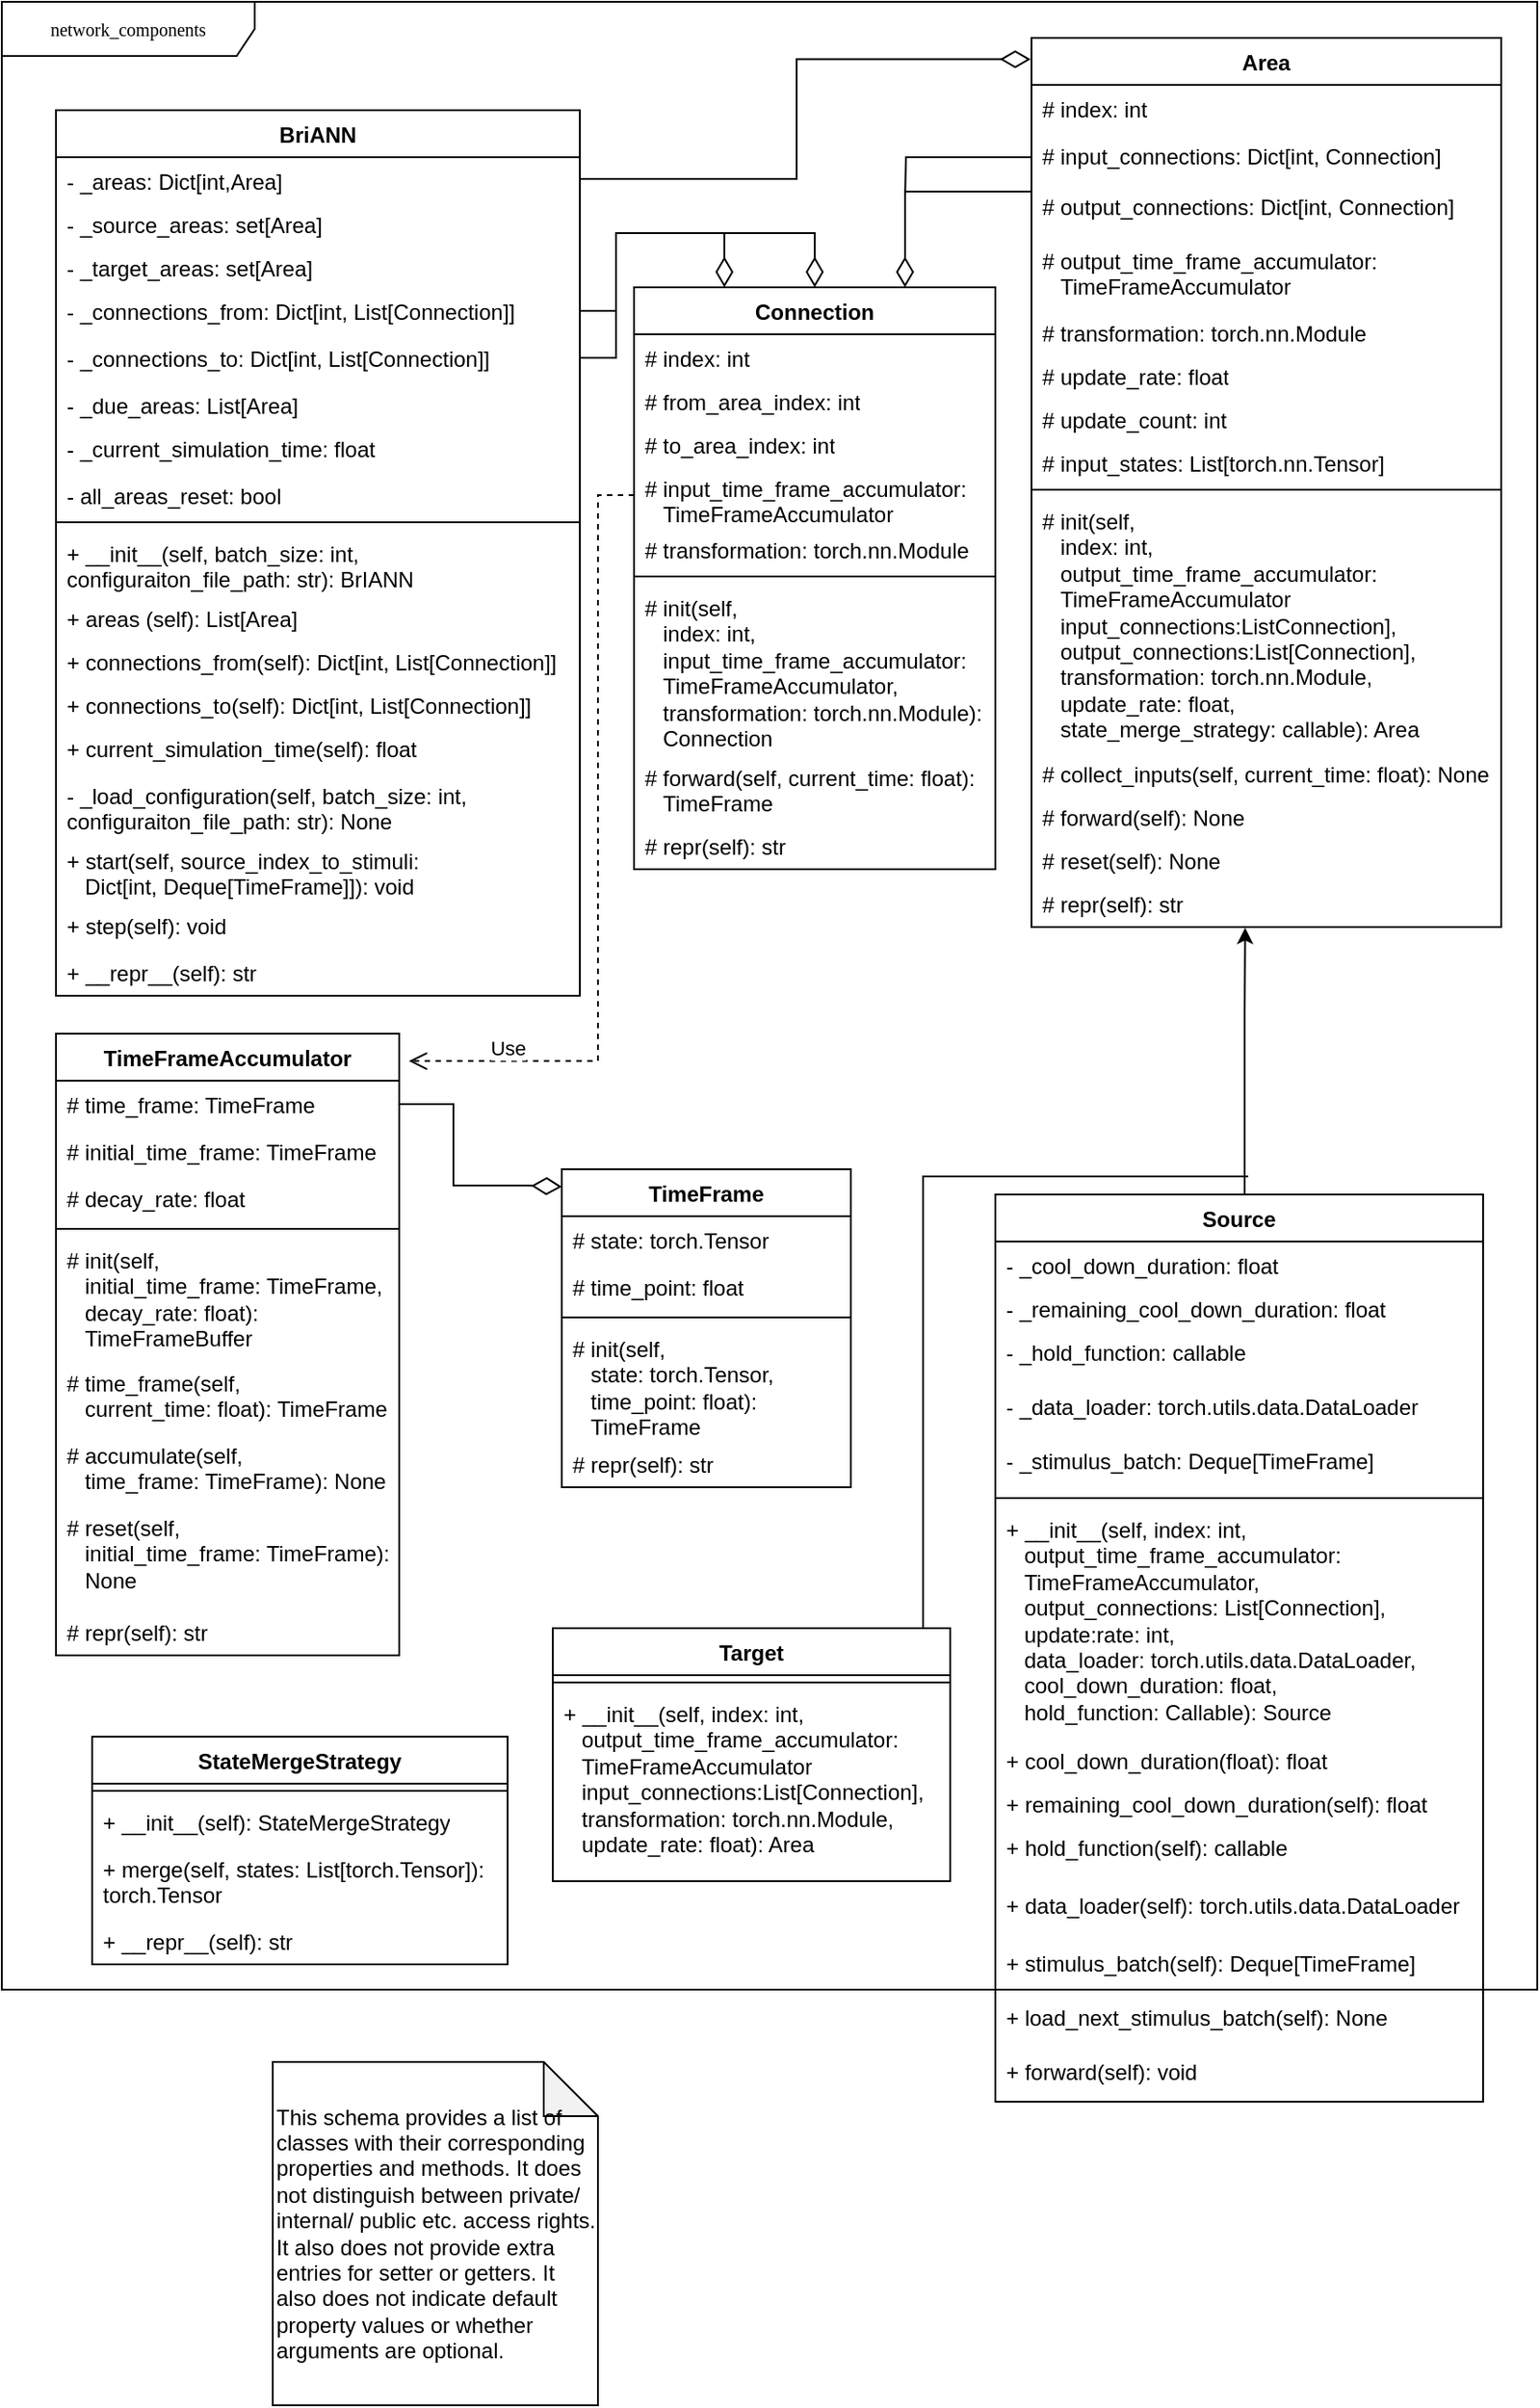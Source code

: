 <mxfile version="28.0.6">
  <diagram name="Page-1" id="c4acf3e9-155e-7222-9cf6-157b1a14988f">
    <mxGraphModel dx="-102" dy="553" grid="1" gridSize="10" guides="1" tooltips="1" connect="1" arrows="1" fold="1" page="1" pageScale="1" pageWidth="850" pageHeight="1100" background="none" math="0" shadow="0">
      <root>
        <mxCell id="0" />
        <mxCell id="1" parent="0" />
        <mxCell id="IDTium5Lyms5n8rRV8_W-1" value="network_components" style="shape=umlFrame;whiteSpace=wrap;html=1;rounded=0;shadow=0;comic=0;labelBackgroundColor=none;strokeWidth=1;fontFamily=Verdana;fontSize=10;align=center;width=140;height=30;" parent="1" vertex="1">
          <mxGeometry x="850" width="850" height="1100" as="geometry" />
        </mxCell>
        <mxCell id="IDTium5Lyms5n8rRV8_W-6" value="TimeFrame" style="swimlane;fontStyle=1;align=center;verticalAlign=top;childLayout=stackLayout;horizontal=1;startSize=26;horizontalStack=0;resizeParent=1;resizeParentMax=0;resizeLast=0;collapsible=1;marginBottom=0;whiteSpace=wrap;html=1;" parent="1" vertex="1">
          <mxGeometry x="1160" y="646" width="160" height="176" as="geometry" />
        </mxCell>
        <mxCell id="IDTium5Lyms5n8rRV8_W-7" value="# state: torch.Tensor" style="text;strokeColor=none;fillColor=none;align=left;verticalAlign=top;spacingLeft=4;spacingRight=4;overflow=hidden;rotatable=0;points=[[0,0.5],[1,0.5]];portConstraint=eastwest;whiteSpace=wrap;html=1;" parent="IDTium5Lyms5n8rRV8_W-6" vertex="1">
          <mxGeometry y="26" width="160" height="26" as="geometry" />
        </mxCell>
        <mxCell id="IDTium5Lyms5n8rRV8_W-13" value="# time_point: float" style="text;strokeColor=none;fillColor=none;align=left;verticalAlign=top;spacingLeft=4;spacingRight=4;overflow=hidden;rotatable=0;points=[[0,0.5],[1,0.5]];portConstraint=eastwest;whiteSpace=wrap;html=1;" parent="IDTium5Lyms5n8rRV8_W-6" vertex="1">
          <mxGeometry y="52" width="160" height="26" as="geometry" />
        </mxCell>
        <mxCell id="IDTium5Lyms5n8rRV8_W-8" value="" style="line;strokeWidth=1;fillColor=none;align=left;verticalAlign=middle;spacingTop=-1;spacingLeft=3;spacingRight=3;rotatable=0;labelPosition=right;points=[];portConstraint=eastwest;strokeColor=inherit;" parent="IDTium5Lyms5n8rRV8_W-6" vertex="1">
          <mxGeometry y="78" width="160" height="8" as="geometry" />
        </mxCell>
        <mxCell id="IDTium5Lyms5n8rRV8_W-30" value="# init(self, &lt;br&gt;&amp;nbsp; &amp;nbsp;state: torch.Tensor,&lt;br&gt;&amp;nbsp; &amp;nbsp;time_point: float):&lt;br&gt;&amp;nbsp; &amp;nbsp;TimeFrame" style="text;strokeColor=none;fillColor=none;align=left;verticalAlign=top;spacingLeft=4;spacingRight=4;overflow=hidden;rotatable=0;points=[[0,0.5],[1,0.5]];portConstraint=eastwest;whiteSpace=wrap;html=1;" parent="IDTium5Lyms5n8rRV8_W-6" vertex="1">
          <mxGeometry y="86" width="160" height="64" as="geometry" />
        </mxCell>
        <mxCell id="ki4sXnoxKFmeVx5Fcc71-4" value="# repr(self): str" style="text;strokeColor=none;fillColor=none;align=left;verticalAlign=top;spacingLeft=4;spacingRight=4;overflow=hidden;rotatable=0;points=[[0,0.5],[1,0.5]];portConstraint=eastwest;whiteSpace=wrap;html=1;" parent="IDTium5Lyms5n8rRV8_W-6" vertex="1">
          <mxGeometry y="150" width="160" height="26" as="geometry" />
        </mxCell>
        <mxCell id="IDTium5Lyms5n8rRV8_W-18" value="TimeFrameAccumulator" style="swimlane;fontStyle=1;align=center;verticalAlign=top;childLayout=stackLayout;horizontal=1;startSize=26;horizontalStack=0;resizeParent=1;resizeParentMax=0;resizeLast=0;collapsible=1;marginBottom=0;whiteSpace=wrap;html=1;" parent="1" vertex="1">
          <mxGeometry x="880" y="571" width="190" height="344" as="geometry" />
        </mxCell>
        <mxCell id="IDTium5Lyms5n8rRV8_W-19" value="# time_frame: TimeFrame" style="text;strokeColor=none;fillColor=none;align=left;verticalAlign=top;spacingLeft=4;spacingRight=4;overflow=hidden;rotatable=0;points=[[0,0.5],[1,0.5]];portConstraint=eastwest;whiteSpace=wrap;html=1;" parent="IDTium5Lyms5n8rRV8_W-18" vertex="1">
          <mxGeometry y="26" width="190" height="26" as="geometry" />
        </mxCell>
        <mxCell id="ki4sXnoxKFmeVx5Fcc71-1" value="&lt;span style=&quot;background-color: transparent; color: light-dark(rgb(0, 0, 0), rgb(255, 255, 255));&quot;&gt;# initial_time_frame: TimeFrame&lt;/span&gt;" style="text;strokeColor=none;fillColor=none;align=left;verticalAlign=top;spacingLeft=4;spacingRight=4;overflow=hidden;rotatable=0;points=[[0,0.5],[1,0.5]];portConstraint=eastwest;whiteSpace=wrap;html=1;" parent="IDTium5Lyms5n8rRV8_W-18" vertex="1">
          <mxGeometry y="52" width="190" height="26" as="geometry" />
        </mxCell>
        <mxCell id="YbZB8Io7F5tcArSh3kx7-1" value="# decay_rate: float" style="text;strokeColor=none;fillColor=none;align=left;verticalAlign=top;spacingLeft=4;spacingRight=4;overflow=hidden;rotatable=0;points=[[0,0.5],[1,0.5]];portConstraint=eastwest;whiteSpace=wrap;html=1;" parent="IDTium5Lyms5n8rRV8_W-18" vertex="1">
          <mxGeometry y="78" width="190" height="26" as="geometry" />
        </mxCell>
        <mxCell id="IDTium5Lyms5n8rRV8_W-24" value="" style="line;strokeWidth=1;fillColor=none;align=left;verticalAlign=middle;spacingTop=-1;spacingLeft=3;spacingRight=3;rotatable=0;labelPosition=right;points=[];portConstraint=eastwest;strokeColor=inherit;" parent="IDTium5Lyms5n8rRV8_W-18" vertex="1">
          <mxGeometry y="104" width="190" height="8" as="geometry" />
        </mxCell>
        <mxCell id="IDTium5Lyms5n8rRV8_W-25" value="# init(self,&lt;br&gt;&amp;nbsp; &amp;nbsp;initial_time_frame: TimeFrame,&lt;br&gt;&amp;nbsp; &amp;nbsp;decay_rate: float):&lt;br&gt;&amp;nbsp; &amp;nbsp;TimeFrameBuffer" style="text;strokeColor=none;fillColor=none;align=left;verticalAlign=top;spacingLeft=4;spacingRight=4;overflow=hidden;rotatable=0;points=[[0,0.5],[1,0.5]];portConstraint=eastwest;whiteSpace=wrap;html=1;" parent="IDTium5Lyms5n8rRV8_W-18" vertex="1">
          <mxGeometry y="112" width="190" height="68" as="geometry" />
        </mxCell>
        <mxCell id="IDTium5Lyms5n8rRV8_W-31" value="# time_frame(self,&lt;br&gt;&amp;nbsp; &amp;nbsp;current_time: float): TimeFrame" style="text;strokeColor=none;fillColor=none;align=left;verticalAlign=top;spacingLeft=4;spacingRight=4;overflow=hidden;rotatable=0;points=[[0,0.5],[1,0.5]];portConstraint=eastwest;whiteSpace=wrap;html=1;" parent="IDTium5Lyms5n8rRV8_W-18" vertex="1">
          <mxGeometry y="180" width="190" height="40" as="geometry" />
        </mxCell>
        <mxCell id="IDTium5Lyms5n8rRV8_W-34" value="# accumulate(self, &lt;br&gt;&amp;nbsp; &amp;nbsp;time_frame: TimeFrame): None" style="text;strokeColor=none;fillColor=none;align=left;verticalAlign=top;spacingLeft=4;spacingRight=4;overflow=hidden;rotatable=0;points=[[0,0.5],[1,0.5]];portConstraint=eastwest;whiteSpace=wrap;html=1;" parent="IDTium5Lyms5n8rRV8_W-18" vertex="1">
          <mxGeometry y="220" width="190" height="40" as="geometry" />
        </mxCell>
        <mxCell id="YbZB8Io7F5tcArSh3kx7-3" value="# reset(self,&lt;br&gt;&amp;nbsp; &amp;nbsp;initial_time_frame: TimeFrame):&lt;br&gt;&amp;nbsp; &amp;nbsp;None" style="text;strokeColor=none;fillColor=none;align=left;verticalAlign=top;spacingLeft=4;spacingRight=4;overflow=hidden;rotatable=0;points=[[0,0.5],[1,0.5]];portConstraint=eastwest;whiteSpace=wrap;html=1;" parent="IDTium5Lyms5n8rRV8_W-18" vertex="1">
          <mxGeometry y="260" width="190" height="58" as="geometry" />
        </mxCell>
        <mxCell id="ki4sXnoxKFmeVx5Fcc71-6" value="# repr(self): str" style="text;strokeColor=none;fillColor=none;align=left;verticalAlign=top;spacingLeft=4;spacingRight=4;overflow=hidden;rotatable=0;points=[[0,0.5],[1,0.5]];portConstraint=eastwest;whiteSpace=wrap;html=1;" parent="IDTium5Lyms5n8rRV8_W-18" vertex="1">
          <mxGeometry y="318" width="190" height="26" as="geometry" />
        </mxCell>
        <mxCell id="IDTium5Lyms5n8rRV8_W-47" style="edgeStyle=orthogonalEdgeStyle;rounded=0;orthogonalLoop=1;jettySize=auto;html=1;entryX=0;entryY=0.055;entryDx=0;entryDy=0;entryPerimeter=0;endArrow=diamondThin;endFill=0;endSize=14;" parent="1" source="IDTium5Lyms5n8rRV8_W-19" target="IDTium5Lyms5n8rRV8_W-6" edge="1">
          <mxGeometry relative="1" as="geometry">
            <Array as="points">
              <mxPoint x="1100" y="610" />
              <mxPoint x="1100" y="655" />
              <mxPoint x="1140" y="655" />
            </Array>
          </mxGeometry>
        </mxCell>
        <mxCell id="IDTium5Lyms5n8rRV8_W-49" style="edgeStyle=orthogonalEdgeStyle;rounded=0;orthogonalLoop=1;jettySize=auto;html=1;entryX=1.028;entryY=0.044;entryDx=0;entryDy=0;dashed=1;endArrow=open;endFill=0;endSize=8;exitX=0;exitY=0.5;exitDx=0;exitDy=0;entryPerimeter=0;" parent="1" source="YbZB8Io7F5tcArSh3kx7-4" target="IDTium5Lyms5n8rRV8_W-18" edge="1">
          <mxGeometry relative="1" as="geometry">
            <mxPoint x="1410" y="183" as="sourcePoint" />
            <Array as="points">
              <mxPoint x="1180" y="273" />
              <mxPoint x="1180" y="587" />
            </Array>
          </mxGeometry>
        </mxCell>
        <mxCell id="IDTium5Lyms5n8rRV8_W-50" value="Use" style="edgeLabel;html=1;align=center;verticalAlign=middle;resizable=0;points=[];" parent="IDTium5Lyms5n8rRV8_W-49" vertex="1" connectable="0">
          <mxGeometry x="0.01" y="3" relative="1" as="geometry">
            <mxPoint x="-53" y="105" as="offset" />
          </mxGeometry>
        </mxCell>
        <mxCell id="IDTium5Lyms5n8rRV8_W-51" value="Area" style="swimlane;fontStyle=1;align=center;verticalAlign=top;childLayout=stackLayout;horizontal=1;startSize=26;horizontalStack=0;resizeParent=1;resizeParentMax=0;resizeLast=0;collapsible=1;marginBottom=0;whiteSpace=wrap;html=1;" parent="1" vertex="1">
          <mxGeometry x="1420" y="20" width="260" height="492" as="geometry" />
        </mxCell>
        <mxCell id="IDTium5Lyms5n8rRV8_W-53" value="# index: int" style="text;strokeColor=none;fillColor=none;align=left;verticalAlign=top;spacingLeft=4;spacingRight=4;overflow=hidden;rotatable=0;points=[[0,0.5],[1,0.5]];portConstraint=eastwest;whiteSpace=wrap;html=1;" parent="IDTium5Lyms5n8rRV8_W-51" vertex="1">
          <mxGeometry y="26" width="260" height="26" as="geometry" />
        </mxCell>
        <mxCell id="ki4sXnoxKFmeVx5Fcc71-12" value="# input_connections: Dict[int, Connection]" style="text;strokeColor=none;fillColor=none;align=left;verticalAlign=top;spacingLeft=4;spacingRight=4;overflow=hidden;rotatable=0;points=[[0,0.5],[1,0.5]];portConstraint=eastwest;whiteSpace=wrap;html=1;" parent="IDTium5Lyms5n8rRV8_W-51" vertex="1">
          <mxGeometry y="52" width="260" height="28" as="geometry" />
        </mxCell>
        <mxCell id="IDTium5Lyms5n8rRV8_W-64" value="# output_connections: Dict[int, Connection]" style="text;strokeColor=none;fillColor=none;align=left;verticalAlign=top;spacingLeft=4;spacingRight=4;overflow=hidden;rotatable=0;points=[[0,0.5],[1,0.5]];portConstraint=eastwest;whiteSpace=wrap;html=1;" parent="IDTium5Lyms5n8rRV8_W-51" vertex="1">
          <mxGeometry y="80" width="260" height="30" as="geometry" />
        </mxCell>
        <mxCell id="IDTium5Lyms5n8rRV8_W-54" value="# output_time_frame_accumulator:&lt;br&gt;&amp;nbsp; &amp;nbsp;TimeFrameAccumulator" style="text;strokeColor=none;fillColor=none;align=left;verticalAlign=top;spacingLeft=4;spacingRight=4;overflow=hidden;rotatable=0;points=[[0,0.5],[1,0.5]];portConstraint=eastwest;whiteSpace=wrap;html=1;" parent="IDTium5Lyms5n8rRV8_W-51" vertex="1">
          <mxGeometry y="110" width="260" height="40" as="geometry" />
        </mxCell>
        <mxCell id="IDTium5Lyms5n8rRV8_W-89" value="# transformation: torch.nn.Module" style="text;strokeColor=none;fillColor=none;align=left;verticalAlign=top;spacingLeft=4;spacingRight=4;overflow=hidden;rotatable=0;points=[[0,0.5],[1,0.5]];portConstraint=eastwest;whiteSpace=wrap;html=1;" parent="IDTium5Lyms5n8rRV8_W-51" vertex="1">
          <mxGeometry y="150" width="260" height="24" as="geometry" />
        </mxCell>
        <mxCell id="YbZB8Io7F5tcArSh3kx7-8" value="# update_rate: float" style="text;strokeColor=none;fillColor=none;align=left;verticalAlign=top;spacingLeft=4;spacingRight=4;overflow=hidden;rotatable=0;points=[[0,0.5],[1,0.5]];portConstraint=eastwest;whiteSpace=wrap;html=1;" parent="IDTium5Lyms5n8rRV8_W-51" vertex="1">
          <mxGeometry y="174" width="260" height="24" as="geometry" />
        </mxCell>
        <mxCell id="YbZB8Io7F5tcArSh3kx7-9" value="# update_count: int" style="text;strokeColor=none;fillColor=none;align=left;verticalAlign=top;spacingLeft=4;spacingRight=4;overflow=hidden;rotatable=0;points=[[0,0.5],[1,0.5]];portConstraint=eastwest;whiteSpace=wrap;html=1;" parent="IDTium5Lyms5n8rRV8_W-51" vertex="1">
          <mxGeometry y="198" width="260" height="24" as="geometry" />
        </mxCell>
        <mxCell id="Oy4GYiVqKVwfUbI37ljd-3" value="# input_states: List[torch.nn.Tensor]" style="text;strokeColor=none;fillColor=none;align=left;verticalAlign=top;spacingLeft=4;spacingRight=4;overflow=hidden;rotatable=0;points=[[0,0.5],[1,0.5]];portConstraint=eastwest;whiteSpace=wrap;html=1;" vertex="1" parent="IDTium5Lyms5n8rRV8_W-51">
          <mxGeometry y="222" width="260" height="24" as="geometry" />
        </mxCell>
        <mxCell id="IDTium5Lyms5n8rRV8_W-56" value="" style="line;strokeWidth=1;fillColor=none;align=left;verticalAlign=middle;spacingTop=-1;spacingLeft=3;spacingRight=3;rotatable=0;labelPosition=right;points=[];portConstraint=eastwest;strokeColor=inherit;" parent="IDTium5Lyms5n8rRV8_W-51" vertex="1">
          <mxGeometry y="246" width="260" height="8" as="geometry" />
        </mxCell>
        <mxCell id="IDTium5Lyms5n8rRV8_W-57" value="# init(self,&amp;nbsp;&lt;div&gt;&amp;nbsp; &amp;nbsp;index: int,&lt;br&gt;&amp;nbsp; &amp;nbsp;output_time_frame_accumulator:&lt;br&gt;&amp;nbsp; &amp;nbsp;TimeFrameAccumulator&lt;br&gt;&amp;nbsp; &amp;nbsp;input_connections:ListConnection],&lt;br&gt;&amp;nbsp; &amp;nbsp;output_connections:List[Connection],&lt;br&gt;&amp;nbsp; &amp;nbsp;transformation: torch.nn.Module,&lt;br&gt;&amp;nbsp; &amp;nbsp;update_rate: float,&lt;div&gt;&amp;nbsp; &amp;nbsp;state_merge_strategy: callable): Area&lt;/div&gt;&lt;/div&gt;" style="text;strokeColor=none;fillColor=none;align=left;verticalAlign=top;spacingLeft=4;spacingRight=4;overflow=hidden;rotatable=0;points=[[0,0.5],[1,0.5]];portConstraint=eastwest;whiteSpace=wrap;html=1;" parent="IDTium5Lyms5n8rRV8_W-51" vertex="1">
          <mxGeometry y="254" width="260" height="140" as="geometry" />
        </mxCell>
        <mxCell id="YbZB8Io7F5tcArSh3kx7-14" value="# collect_inputs(self, current_time: float): None" style="text;strokeColor=none;fillColor=none;align=left;verticalAlign=top;spacingLeft=4;spacingRight=4;overflow=hidden;rotatable=0;points=[[0,0.5],[1,0.5]];portConstraint=eastwest;whiteSpace=wrap;html=1;" parent="IDTium5Lyms5n8rRV8_W-51" vertex="1">
          <mxGeometry y="394" width="260" height="24" as="geometry" />
        </mxCell>
        <mxCell id="Oy4GYiVqKVwfUbI37ljd-2" value="# forward(self): None" style="text;strokeColor=none;fillColor=none;align=left;verticalAlign=top;spacingLeft=4;spacingRight=4;overflow=hidden;rotatable=0;points=[[0,0.5],[1,0.5]];portConstraint=eastwest;whiteSpace=wrap;html=1;" vertex="1" parent="IDTium5Lyms5n8rRV8_W-51">
          <mxGeometry y="418" width="260" height="24" as="geometry" />
        </mxCell>
        <mxCell id="ki4sXnoxKFmeVx5Fcc71-13" value="# reset(self): None" style="text;strokeColor=none;fillColor=none;align=left;verticalAlign=top;spacingLeft=4;spacingRight=4;overflow=hidden;rotatable=0;points=[[0,0.5],[1,0.5]];portConstraint=eastwest;whiteSpace=wrap;html=1;" parent="IDTium5Lyms5n8rRV8_W-51" vertex="1">
          <mxGeometry y="442" width="260" height="24" as="geometry" />
        </mxCell>
        <mxCell id="ki4sXnoxKFmeVx5Fcc71-16" value="# repr(self): str" style="text;strokeColor=none;fillColor=none;align=left;verticalAlign=top;spacingLeft=4;spacingRight=4;overflow=hidden;rotatable=0;points=[[0,0.5],[1,0.5]];portConstraint=eastwest;whiteSpace=wrap;html=1;" parent="IDTium5Lyms5n8rRV8_W-51" vertex="1">
          <mxGeometry y="466" width="260" height="26" as="geometry" />
        </mxCell>
        <mxCell id="ki4sXnoxKFmeVx5Fcc71-64" style="edgeStyle=orthogonalEdgeStyle;rounded=0;orthogonalLoop=1;jettySize=auto;html=1;endArrow=none;endFill=0;" parent="IDTium5Lyms5n8rRV8_W-51" source="ki4sXnoxKFmeVx5Fcc71-12" edge="1">
          <mxGeometry relative="1" as="geometry">
            <mxPoint x="-70" y="90" as="targetPoint" />
            <mxPoint x="1440" y="87" as="sourcePoint" />
          </mxGeometry>
        </mxCell>
        <mxCell id="IDTium5Lyms5n8rRV8_W-71" value="Connection" style="swimlane;fontStyle=1;align=center;verticalAlign=top;childLayout=stackLayout;horizontal=1;startSize=26;horizontalStack=0;resizeParent=1;resizeParentMax=0;resizeLast=0;collapsible=1;marginBottom=0;whiteSpace=wrap;html=1;" parent="1" vertex="1">
          <mxGeometry x="1200" y="158" width="200" height="322" as="geometry" />
        </mxCell>
        <mxCell id="ki4sXnoxKFmeVx5Fcc71-18" value="# index: int" style="text;strokeColor=none;fillColor=none;align=left;verticalAlign=top;spacingLeft=4;spacingRight=4;overflow=hidden;rotatable=0;points=[[0,0.5],[1,0.5]];portConstraint=eastwest;whiteSpace=wrap;html=1;" parent="IDTium5Lyms5n8rRV8_W-71" vertex="1">
          <mxGeometry y="26" width="200" height="24" as="geometry" />
        </mxCell>
        <mxCell id="ki4sXnoxKFmeVx5Fcc71-2" value="# from_area_index: int" style="text;strokeColor=none;fillColor=none;align=left;verticalAlign=top;spacingLeft=4;spacingRight=4;overflow=hidden;rotatable=0;points=[[0,0.5],[1,0.5]];portConstraint=eastwest;whiteSpace=wrap;html=1;" parent="IDTium5Lyms5n8rRV8_W-71" vertex="1">
          <mxGeometry y="50" width="200" height="24" as="geometry" />
        </mxCell>
        <mxCell id="ki4sXnoxKFmeVx5Fcc71-7" value="# to_area_index: int" style="text;strokeColor=none;fillColor=none;align=left;verticalAlign=top;spacingLeft=4;spacingRight=4;overflow=hidden;rotatable=0;points=[[0,0.5],[1,0.5]];portConstraint=eastwest;whiteSpace=wrap;html=1;" parent="IDTium5Lyms5n8rRV8_W-71" vertex="1">
          <mxGeometry y="74" width="200" height="24" as="geometry" />
        </mxCell>
        <mxCell id="YbZB8Io7F5tcArSh3kx7-4" value="&lt;span style=&quot;background-color: transparent; color: light-dark(rgb(0, 0, 0), rgb(255, 255, 255));&quot;&gt;# input_time_frame_accumulator:&lt;/span&gt;&lt;div&gt;&amp;nbsp; &amp;nbsp;TimeFrameAccumulator&lt;/div&gt;" style="text;strokeColor=none;fillColor=none;align=left;verticalAlign=top;spacingLeft=4;spacingRight=4;overflow=hidden;rotatable=0;points=[[0,0.5],[1,0.5]];portConstraint=eastwest;whiteSpace=wrap;html=1;" parent="IDTium5Lyms5n8rRV8_W-71" vertex="1">
          <mxGeometry y="98" width="200" height="34" as="geometry" />
        </mxCell>
        <mxCell id="IDTium5Lyms5n8rRV8_W-77" value="# transformation: torch.nn.Module" style="text;strokeColor=none;fillColor=none;align=left;verticalAlign=top;spacingLeft=4;spacingRight=4;overflow=hidden;rotatable=0;points=[[0,0.5],[1,0.5]];portConstraint=eastwest;whiteSpace=wrap;html=1;" parent="IDTium5Lyms5n8rRV8_W-71" vertex="1">
          <mxGeometry y="132" width="200" height="24" as="geometry" />
        </mxCell>
        <mxCell id="IDTium5Lyms5n8rRV8_W-78" value="" style="line;strokeWidth=1;fillColor=none;align=left;verticalAlign=middle;spacingTop=-1;spacingLeft=3;spacingRight=3;rotatable=0;labelPosition=right;points=[];portConstraint=eastwest;strokeColor=inherit;" parent="IDTium5Lyms5n8rRV8_W-71" vertex="1">
          <mxGeometry y="156" width="200" height="8" as="geometry" />
        </mxCell>
        <mxCell id="IDTium5Lyms5n8rRV8_W-79" value="# init(self,&lt;br&gt;&amp;nbsp; &amp;nbsp;index: int, &lt;br&gt;&amp;nbsp; &amp;nbsp;input_time_frame_accumulator:&lt;br&gt;&amp;nbsp; &amp;nbsp;TimeFrameAccumulator,&lt;br&gt;&amp;nbsp; &amp;nbsp;transformation: torch.nn.Module):&lt;br&gt;&amp;nbsp; &amp;nbsp;Connection" style="text;strokeColor=none;fillColor=none;align=left;verticalAlign=top;spacingLeft=4;spacingRight=4;overflow=hidden;rotatable=0;points=[[0,0.5],[1,0.5]];portConstraint=eastwest;whiteSpace=wrap;html=1;" parent="IDTium5Lyms5n8rRV8_W-71" vertex="1">
          <mxGeometry y="164" width="200" height="94" as="geometry" />
        </mxCell>
        <mxCell id="IDTium5Lyms5n8rRV8_W-84" value="# forward(self, current_time: float):&lt;br&gt;&amp;nbsp; &amp;nbsp;TimeFrame" style="text;strokeColor=none;fillColor=none;align=left;verticalAlign=top;spacingLeft=4;spacingRight=4;overflow=hidden;rotatable=0;points=[[0,0.5],[1,0.5]];portConstraint=eastwest;whiteSpace=wrap;html=1;" parent="IDTium5Lyms5n8rRV8_W-71" vertex="1">
          <mxGeometry y="258" width="200" height="38" as="geometry" />
        </mxCell>
        <mxCell id="ki4sXnoxKFmeVx5Fcc71-5" value="# repr(self): str" style="text;strokeColor=none;fillColor=none;align=left;verticalAlign=top;spacingLeft=4;spacingRight=4;overflow=hidden;rotatable=0;points=[[0,0.5],[1,0.5]];portConstraint=eastwest;whiteSpace=wrap;html=1;" parent="IDTium5Lyms5n8rRV8_W-71" vertex="1">
          <mxGeometry y="296" width="200" height="26" as="geometry" />
        </mxCell>
        <mxCell id="IDTium5Lyms5n8rRV8_W-93" value="BriANN" style="swimlane;fontStyle=1;align=center;verticalAlign=top;childLayout=stackLayout;horizontal=1;startSize=26;horizontalStack=0;resizeParent=1;resizeParentMax=0;resizeLast=0;collapsible=1;marginBottom=0;whiteSpace=wrap;html=1;" parent="1" vertex="1">
          <mxGeometry x="880" y="60" width="290" height="490" as="geometry" />
        </mxCell>
        <mxCell id="IDTium5Lyms5n8rRV8_W-94" value="- _areas: Dict[int,Area]" style="text;strokeColor=none;fillColor=none;align=left;verticalAlign=top;spacingLeft=4;spacingRight=4;overflow=hidden;rotatable=0;points=[[0,0.5],[1,0.5]];portConstraint=eastwest;whiteSpace=wrap;html=1;" parent="IDTium5Lyms5n8rRV8_W-93" vertex="1">
          <mxGeometry y="26" width="290" height="24" as="geometry" />
        </mxCell>
        <mxCell id="ki4sXnoxKFmeVx5Fcc71-60" value="- _source_areas: set[Area]" style="text;strokeColor=none;fillColor=none;align=left;verticalAlign=top;spacingLeft=4;spacingRight=4;overflow=hidden;rotatable=0;points=[[0,0.5],[1,0.5]];portConstraint=eastwest;whiteSpace=wrap;html=1;" parent="IDTium5Lyms5n8rRV8_W-93" vertex="1">
          <mxGeometry y="50" width="290" height="24" as="geometry" />
        </mxCell>
        <mxCell id="ki4sXnoxKFmeVx5Fcc71-61" value="- _target_areas: set[Area]" style="text;strokeColor=none;fillColor=none;align=left;verticalAlign=top;spacingLeft=4;spacingRight=4;overflow=hidden;rotatable=0;points=[[0,0.5],[1,0.5]];portConstraint=eastwest;whiteSpace=wrap;html=1;" parent="IDTium5Lyms5n8rRV8_W-93" vertex="1">
          <mxGeometry y="74" width="290" height="24" as="geometry" />
        </mxCell>
        <mxCell id="IDTium5Lyms5n8rRV8_W-95" value="- _connections_from: Dict[int, List[Connection]]" style="text;strokeColor=none;fillColor=none;align=left;verticalAlign=top;spacingLeft=4;spacingRight=4;overflow=hidden;rotatable=0;points=[[0,0.5],[1,0.5]];portConstraint=eastwest;whiteSpace=wrap;html=1;" parent="IDTium5Lyms5n8rRV8_W-93" vertex="1">
          <mxGeometry y="98" width="290" height="26" as="geometry" />
        </mxCell>
        <mxCell id="YbZB8Io7F5tcArSh3kx7-31" value="- _connections_to: Dict[int, List[Connection]]" style="text;strokeColor=none;fillColor=none;align=left;verticalAlign=top;spacingLeft=4;spacingRight=4;overflow=hidden;rotatable=0;points=[[0,0.5],[1,0.5]];portConstraint=eastwest;whiteSpace=wrap;html=1;" parent="IDTium5Lyms5n8rRV8_W-93" vertex="1">
          <mxGeometry y="124" width="290" height="26" as="geometry" />
        </mxCell>
        <mxCell id="ki4sXnoxKFmeVx5Fcc71-41" value="- _due_areas: List[Area]" style="text;strokeColor=none;fillColor=none;align=left;verticalAlign=top;spacingLeft=4;spacingRight=4;overflow=hidden;rotatable=0;points=[[0,0.5],[1,0.5]];portConstraint=eastwest;whiteSpace=wrap;html=1;" parent="IDTium5Lyms5n8rRV8_W-93" vertex="1">
          <mxGeometry y="150" width="290" height="24" as="geometry" />
        </mxCell>
        <mxCell id="YbZB8Io7F5tcArSh3kx7-32" value="- _current_simulation_time: float" style="text;strokeColor=none;fillColor=none;align=left;verticalAlign=top;spacingLeft=4;spacingRight=4;overflow=hidden;rotatable=0;points=[[0,0.5],[1,0.5]];portConstraint=eastwest;whiteSpace=wrap;html=1;" parent="IDTium5Lyms5n8rRV8_W-93" vertex="1">
          <mxGeometry y="174" width="290" height="26" as="geometry" />
        </mxCell>
        <mxCell id="ki4sXnoxKFmeVx5Fcc71-56" value="- all_areas_reset: bool" style="text;strokeColor=none;fillColor=none;align=left;verticalAlign=top;spacingLeft=4;spacingRight=4;overflow=hidden;rotatable=0;points=[[0,0.5],[1,0.5]];portConstraint=eastwest;whiteSpace=wrap;html=1;" parent="IDTium5Lyms5n8rRV8_W-93" vertex="1">
          <mxGeometry y="200" width="290" height="24" as="geometry" />
        </mxCell>
        <mxCell id="IDTium5Lyms5n8rRV8_W-98" value="" style="line;strokeWidth=1;fillColor=none;align=left;verticalAlign=middle;spacingTop=-1;spacingLeft=3;spacingRight=3;rotatable=0;labelPosition=right;points=[];portConstraint=eastwest;strokeColor=inherit;" parent="IDTium5Lyms5n8rRV8_W-93" vertex="1">
          <mxGeometry y="224" width="290" height="8" as="geometry" />
        </mxCell>
        <mxCell id="IDTium5Lyms5n8rRV8_W-99" value="+ __init__(self, batch_size: int, configuraiton_file_path: str): BrIANN" style="text;strokeColor=none;fillColor=none;align=left;verticalAlign=top;spacingLeft=4;spacingRight=4;overflow=hidden;rotatable=0;points=[[0,0.5],[1,0.5]];portConstraint=eastwest;whiteSpace=wrap;html=1;" parent="IDTium5Lyms5n8rRV8_W-93" vertex="1">
          <mxGeometry y="232" width="290" height="36" as="geometry" />
        </mxCell>
        <mxCell id="ki4sXnoxKFmeVx5Fcc71-25" value="+ areas (self): List[Area]" style="text;strokeColor=none;fillColor=none;align=left;verticalAlign=top;spacingLeft=4;spacingRight=4;overflow=hidden;rotatable=0;points=[[0,0.5],[1,0.5]];portConstraint=eastwest;whiteSpace=wrap;html=1;" parent="IDTium5Lyms5n8rRV8_W-93" vertex="1">
          <mxGeometry y="268" width="290" height="24" as="geometry" />
        </mxCell>
        <mxCell id="ki4sXnoxKFmeVx5Fcc71-57" value="+ connections_from(self): Dict[int, List[Connection]]" style="text;strokeColor=none;fillColor=none;align=left;verticalAlign=top;spacingLeft=4;spacingRight=4;overflow=hidden;rotatable=0;points=[[0,0.5],[1,0.5]];portConstraint=eastwest;whiteSpace=wrap;html=1;" parent="IDTium5Lyms5n8rRV8_W-93" vertex="1">
          <mxGeometry y="292" width="290" height="24" as="geometry" />
        </mxCell>
        <mxCell id="ki4sXnoxKFmeVx5Fcc71-58" value="+ connections_to(self): Dict[int, List[Connection]]" style="text;strokeColor=none;fillColor=none;align=left;verticalAlign=top;spacingLeft=4;spacingRight=4;overflow=hidden;rotatable=0;points=[[0,0.5],[1,0.5]];portConstraint=eastwest;whiteSpace=wrap;html=1;" parent="IDTium5Lyms5n8rRV8_W-93" vertex="1">
          <mxGeometry y="316" width="290" height="24" as="geometry" />
        </mxCell>
        <mxCell id="ki4sXnoxKFmeVx5Fcc71-59" value="+ current_simulation_time(self): float" style="text;strokeColor=none;fillColor=none;align=left;verticalAlign=top;spacingLeft=4;spacingRight=4;overflow=hidden;rotatable=0;points=[[0,0.5],[1,0.5]];portConstraint=eastwest;whiteSpace=wrap;html=1;" parent="IDTium5Lyms5n8rRV8_W-93" vertex="1">
          <mxGeometry y="340" width="290" height="26" as="geometry" />
        </mxCell>
        <mxCell id="YbZB8Io7F5tcArSh3kx7-34" value="- _load_configuration(self, batch_size: int, configuraiton_file_path: str): None" style="text;strokeColor=none;fillColor=none;align=left;verticalAlign=top;spacingLeft=4;spacingRight=4;overflow=hidden;rotatable=0;points=[[0,0.5],[1,0.5]];portConstraint=eastwest;whiteSpace=wrap;html=1;" parent="IDTium5Lyms5n8rRV8_W-93" vertex="1">
          <mxGeometry y="366" width="290" height="36" as="geometry" />
        </mxCell>
        <mxCell id="IDTium5Lyms5n8rRV8_W-105" value="+ start(self, source_index_to_stimuli: &lt;br&gt;&amp;nbsp; &amp;nbsp;Dict[int, Deque[TimeFrame]]): void" style="text;strokeColor=none;fillColor=none;align=left;verticalAlign=top;spacingLeft=4;spacingRight=4;overflow=hidden;rotatable=0;points=[[0,0.5],[1,0.5]];portConstraint=eastwest;whiteSpace=wrap;html=1;" parent="IDTium5Lyms5n8rRV8_W-93" vertex="1">
          <mxGeometry y="402" width="290" height="36" as="geometry" />
        </mxCell>
        <mxCell id="YbZB8Io7F5tcArSh3kx7-35" value="+ step(self): void" style="text;strokeColor=none;fillColor=none;align=left;verticalAlign=top;spacingLeft=4;spacingRight=4;overflow=hidden;rotatable=0;points=[[0,0.5],[1,0.5]];portConstraint=eastwest;whiteSpace=wrap;html=1;" parent="IDTium5Lyms5n8rRV8_W-93" vertex="1">
          <mxGeometry y="438" width="290" height="26" as="geometry" />
        </mxCell>
        <mxCell id="ki4sXnoxKFmeVx5Fcc71-62" value="+ __repr__(self): str" style="text;strokeColor=none;fillColor=none;align=left;verticalAlign=top;spacingLeft=4;spacingRight=4;overflow=hidden;rotatable=0;points=[[0,0.5],[1,0.5]];portConstraint=eastwest;whiteSpace=wrap;html=1;" parent="IDTium5Lyms5n8rRV8_W-93" vertex="1">
          <mxGeometry y="464" width="290" height="26" as="geometry" />
        </mxCell>
        <mxCell id="YbZB8Io7F5tcArSh3kx7-7" style="edgeStyle=orthogonalEdgeStyle;rounded=0;orthogonalLoop=1;jettySize=auto;html=1;endArrow=diamondThin;endFill=0;endSize=14;entryX=0.75;entryY=0;entryDx=0;entryDy=0;" parent="1" source="IDTium5Lyms5n8rRV8_W-64" target="IDTium5Lyms5n8rRV8_W-71" edge="1">
          <mxGeometry relative="1" as="geometry">
            <Array as="points">
              <mxPoint x="1350" y="105" />
            </Array>
          </mxGeometry>
        </mxCell>
        <mxCell id="YbZB8Io7F5tcArSh3kx7-15" value="Source" style="swimlane;fontStyle=1;align=center;verticalAlign=top;childLayout=stackLayout;horizontal=1;startSize=26;horizontalStack=0;resizeParent=1;resizeParentMax=0;resizeLast=0;collapsible=1;marginBottom=0;whiteSpace=wrap;html=1;" parent="1" vertex="1">
          <mxGeometry x="1400" y="660" width="270" height="502" as="geometry" />
        </mxCell>
        <mxCell id="YbZB8Io7F5tcArSh3kx7-16" value="- _cool_down_duration: float" style="text;strokeColor=none;fillColor=none;align=left;verticalAlign=top;spacingLeft=4;spacingRight=4;overflow=hidden;rotatable=0;points=[[0,0.5],[1,0.5]];portConstraint=eastwest;whiteSpace=wrap;html=1;" parent="YbZB8Io7F5tcArSh3kx7-15" vertex="1">
          <mxGeometry y="26" width="270" height="24" as="geometry" />
        </mxCell>
        <mxCell id="YbZB8Io7F5tcArSh3kx7-23" value="- _remaining_cool_down_duration: float" style="text;strokeColor=none;fillColor=none;align=left;verticalAlign=top;spacingLeft=4;spacingRight=4;overflow=hidden;rotatable=0;points=[[0,0.5],[1,0.5]];portConstraint=eastwest;whiteSpace=wrap;html=1;" parent="YbZB8Io7F5tcArSh3kx7-15" vertex="1">
          <mxGeometry y="50" width="270" height="24" as="geometry" />
        </mxCell>
        <mxCell id="YbZB8Io7F5tcArSh3kx7-17" value="- _hold_function: callable" style="text;strokeColor=none;fillColor=none;align=left;verticalAlign=top;spacingLeft=4;spacingRight=4;overflow=hidden;rotatable=0;points=[[0,0.5],[1,0.5]];portConstraint=eastwest;whiteSpace=wrap;html=1;" parent="YbZB8Io7F5tcArSh3kx7-15" vertex="1">
          <mxGeometry y="74" width="270" height="30" as="geometry" />
        </mxCell>
        <mxCell id="_Oxv9JMGdP--2N5utITa-1" value="- _data_loader: torch.utils.data.DataLoader" style="text;strokeColor=none;fillColor=none;align=left;verticalAlign=top;spacingLeft=4;spacingRight=4;overflow=hidden;rotatable=0;points=[[0,0.5],[1,0.5]];portConstraint=eastwest;whiteSpace=wrap;html=1;" parent="YbZB8Io7F5tcArSh3kx7-15" vertex="1">
          <mxGeometry y="104" width="270" height="30" as="geometry" />
        </mxCell>
        <mxCell id="YbZB8Io7F5tcArSh3kx7-24" value="- _stimulus_batch: Deque[TimeFrame]" style="text;strokeColor=none;fillColor=none;align=left;verticalAlign=top;spacingLeft=4;spacingRight=4;overflow=hidden;rotatable=0;points=[[0,0.5],[1,0.5]];portConstraint=eastwest;whiteSpace=wrap;html=1;" parent="YbZB8Io7F5tcArSh3kx7-15" vertex="1">
          <mxGeometry y="134" width="270" height="30" as="geometry" />
        </mxCell>
        <mxCell id="YbZB8Io7F5tcArSh3kx7-18" value="" style="line;strokeWidth=1;fillColor=none;align=left;verticalAlign=middle;spacingTop=-1;spacingLeft=3;spacingRight=3;rotatable=0;labelPosition=right;points=[];portConstraint=eastwest;strokeColor=inherit;" parent="YbZB8Io7F5tcArSh3kx7-15" vertex="1">
          <mxGeometry y="164" width="270" height="8" as="geometry" />
        </mxCell>
        <mxCell id="YbZB8Io7F5tcArSh3kx7-19" value="+ __init__(self, index: int, &lt;br&gt;&amp;nbsp; &amp;nbsp;output_time_frame_accumulator:&lt;br&gt;&amp;nbsp; &amp;nbsp;TimeFrameAccumulator,&lt;br&gt;&amp;nbsp; &amp;nbsp;output_connections: List[Connection], &lt;br&gt;&amp;nbsp; &amp;nbsp;update:rate: int, &lt;br&gt;&amp;nbsp; &amp;nbsp;data_loader: torch.utils.data.DataLoader,&lt;br&gt;&amp;nbsp; &amp;nbsp;cool_down_duration: float,&lt;br&gt;&amp;nbsp; &amp;nbsp;hold_function: Callable): Source" style="text;strokeColor=none;fillColor=none;align=left;verticalAlign=top;spacingLeft=4;spacingRight=4;overflow=hidden;rotatable=0;points=[[0,0.5],[1,0.5]];portConstraint=eastwest;whiteSpace=wrap;html=1;" parent="YbZB8Io7F5tcArSh3kx7-15" vertex="1">
          <mxGeometry y="172" width="270" height="128" as="geometry" />
        </mxCell>
        <mxCell id="YbZB8Io7F5tcArSh3kx7-25" value="+ cool_down_duration(float): float" style="text;strokeColor=none;fillColor=none;align=left;verticalAlign=top;spacingLeft=4;spacingRight=4;overflow=hidden;rotatable=0;points=[[0,0.5],[1,0.5]];portConstraint=eastwest;whiteSpace=wrap;html=1;" parent="YbZB8Io7F5tcArSh3kx7-15" vertex="1">
          <mxGeometry y="300" width="270" height="24" as="geometry" />
        </mxCell>
        <mxCell id="YbZB8Io7F5tcArSh3kx7-26" value="+ remaining_cool_down_duration(self): float" style="text;strokeColor=none;fillColor=none;align=left;verticalAlign=top;spacingLeft=4;spacingRight=4;overflow=hidden;rotatable=0;points=[[0,0.5],[1,0.5]];portConstraint=eastwest;whiteSpace=wrap;html=1;" parent="YbZB8Io7F5tcArSh3kx7-15" vertex="1">
          <mxGeometry y="324" width="270" height="24" as="geometry" />
        </mxCell>
        <mxCell id="YbZB8Io7F5tcArSh3kx7-27" value="+ hold_function(self): callable" style="text;strokeColor=none;fillColor=none;align=left;verticalAlign=top;spacingLeft=4;spacingRight=4;overflow=hidden;rotatable=0;points=[[0,0.5],[1,0.5]];portConstraint=eastwest;whiteSpace=wrap;html=1;" parent="YbZB8Io7F5tcArSh3kx7-15" vertex="1">
          <mxGeometry y="348" width="270" height="32" as="geometry" />
        </mxCell>
        <mxCell id="_Oxv9JMGdP--2N5utITa-2" value="+ data_loader(self): torch.utils.data.DataLoader" style="text;strokeColor=none;fillColor=none;align=left;verticalAlign=top;spacingLeft=4;spacingRight=4;overflow=hidden;rotatable=0;points=[[0,0.5],[1,0.5]];portConstraint=eastwest;whiteSpace=wrap;html=1;" parent="YbZB8Io7F5tcArSh3kx7-15" vertex="1">
          <mxGeometry y="380" width="270" height="32" as="geometry" />
        </mxCell>
        <mxCell id="YbZB8Io7F5tcArSh3kx7-28" value="+ stimulus_batch(self): Deque[TimeFrame]" style="text;strokeColor=none;fillColor=none;align=left;verticalAlign=top;spacingLeft=4;spacingRight=4;overflow=hidden;rotatable=0;points=[[0,0.5],[1,0.5]];portConstraint=eastwest;whiteSpace=wrap;html=1;" parent="YbZB8Io7F5tcArSh3kx7-15" vertex="1">
          <mxGeometry y="412" width="270" height="30" as="geometry" />
        </mxCell>
        <mxCell id="ki4sXnoxKFmeVx5Fcc71-17" value="+ load_next_stimulus_batch(self): None" style="text;strokeColor=none;fillColor=none;align=left;verticalAlign=top;spacingLeft=4;spacingRight=4;overflow=hidden;rotatable=0;points=[[0,0.5],[1,0.5]];portConstraint=eastwest;whiteSpace=wrap;html=1;" parent="YbZB8Io7F5tcArSh3kx7-15" vertex="1">
          <mxGeometry y="442" width="270" height="30" as="geometry" />
        </mxCell>
        <mxCell id="YbZB8Io7F5tcArSh3kx7-29" value="+ forward(self): void" style="text;strokeColor=none;fillColor=none;align=left;verticalAlign=top;spacingLeft=4;spacingRight=4;overflow=hidden;rotatable=0;points=[[0,0.5],[1,0.5]];portConstraint=eastwest;whiteSpace=wrap;html=1;" parent="YbZB8Io7F5tcArSh3kx7-15" vertex="1">
          <mxGeometry y="472" width="270" height="30" as="geometry" />
        </mxCell>
        <mxCell id="YbZB8Io7F5tcArSh3kx7-37" value="StateMergeStrategy" style="swimlane;fontStyle=1;align=center;verticalAlign=top;childLayout=stackLayout;horizontal=1;startSize=26;horizontalStack=0;resizeParent=1;resizeParentMax=0;resizeLast=0;collapsible=1;marginBottom=0;whiteSpace=wrap;html=1;" parent="1" vertex="1">
          <mxGeometry x="900" y="960" width="230" height="126" as="geometry" />
        </mxCell>
        <mxCell id="YbZB8Io7F5tcArSh3kx7-39" value="" style="line;strokeWidth=1;fillColor=none;align=left;verticalAlign=middle;spacingTop=-1;spacingLeft=3;spacingRight=3;rotatable=0;labelPosition=right;points=[];portConstraint=eastwest;strokeColor=inherit;" parent="YbZB8Io7F5tcArSh3kx7-37" vertex="1">
          <mxGeometry y="26" width="230" height="8" as="geometry" />
        </mxCell>
        <mxCell id="YbZB8Io7F5tcArSh3kx7-40" value="+ __init__(self): StateMergeStrategy" style="text;strokeColor=none;fillColor=none;align=left;verticalAlign=top;spacingLeft=4;spacingRight=4;overflow=hidden;rotatable=0;points=[[0,0.5],[1,0.5]];portConstraint=eastwest;whiteSpace=wrap;html=1;" parent="YbZB8Io7F5tcArSh3kx7-37" vertex="1">
          <mxGeometry y="34" width="230" height="26" as="geometry" />
        </mxCell>
        <mxCell id="YbZB8Io7F5tcArSh3kx7-41" value="+ merge(self, states: List[torch.Tensor]): torch.Tensor" style="text;strokeColor=none;fillColor=none;align=left;verticalAlign=top;spacingLeft=4;spacingRight=4;overflow=hidden;rotatable=0;points=[[0,0.5],[1,0.5]];portConstraint=eastwest;whiteSpace=wrap;html=1;" parent="YbZB8Io7F5tcArSh3kx7-37" vertex="1">
          <mxGeometry y="60" width="230" height="40" as="geometry" />
        </mxCell>
        <mxCell id="ki4sXnoxKFmeVx5Fcc71-23" value="+ __repr__(self): str" style="text;strokeColor=none;fillColor=none;align=left;verticalAlign=top;spacingLeft=4;spacingRight=4;overflow=hidden;rotatable=0;points=[[0,0.5],[1,0.5]];portConstraint=eastwest;whiteSpace=wrap;html=1;" parent="YbZB8Io7F5tcArSh3kx7-37" vertex="1">
          <mxGeometry y="100" width="230" height="26" as="geometry" />
        </mxCell>
        <mxCell id="YbZB8Io7F5tcArSh3kx7-44" style="edgeStyle=orthogonalEdgeStyle;rounded=0;orthogonalLoop=1;jettySize=auto;html=1;entryX=-0.002;entryY=0.024;entryDx=0;entryDy=0;entryPerimeter=0;endArrow=diamondThin;endFill=0;endSize=14;" parent="1" source="IDTium5Lyms5n8rRV8_W-94" target="IDTium5Lyms5n8rRV8_W-51" edge="1">
          <mxGeometry relative="1" as="geometry" />
        </mxCell>
        <mxCell id="YbZB8Io7F5tcArSh3kx7-42" style="edgeStyle=orthogonalEdgeStyle;rounded=0;orthogonalLoop=1;jettySize=auto;html=1;endArrow=diamondThin;endFill=0;entryX=0.25;entryY=0;entryDx=0;entryDy=0;endSize=14;" parent="1" source="YbZB8Io7F5tcArSh3kx7-31" target="IDTium5Lyms5n8rRV8_W-71" edge="1">
          <mxGeometry relative="1" as="geometry">
            <mxPoint x="1300" y="197" as="targetPoint" />
          </mxGeometry>
        </mxCell>
        <mxCell id="YbZB8Io7F5tcArSh3kx7-43" style="edgeStyle=orthogonalEdgeStyle;rounded=0;orthogonalLoop=1;jettySize=auto;html=1;endArrow=diamondThin;endFill=0;entryX=0.5;entryY=0;entryDx=0;entryDy=0;endSize=14;" parent="1" source="IDTium5Lyms5n8rRV8_W-95" target="IDTium5Lyms5n8rRV8_W-71" edge="1">
          <mxGeometry relative="1" as="geometry">
            <mxPoint x="1300" y="210" as="targetPoint" />
          </mxGeometry>
        </mxCell>
        <mxCell id="ki4sXnoxKFmeVx5Fcc71-15" style="edgeStyle=orthogonalEdgeStyle;rounded=0;orthogonalLoop=1;jettySize=auto;html=1;entryX=0.455;entryY=1.015;entryDx=0;entryDy=0;entryPerimeter=0;" parent="1" source="YbZB8Io7F5tcArSh3kx7-15" target="ki4sXnoxKFmeVx5Fcc71-16" edge="1">
          <mxGeometry relative="1" as="geometry">
            <Array as="points">
              <mxPoint x="1538" y="560" />
              <mxPoint x="1538" y="560" />
            </Array>
          </mxGeometry>
        </mxCell>
        <mxCell id="ki4sXnoxKFmeVx5Fcc71-26" value="Target" style="swimlane;fontStyle=1;align=center;verticalAlign=top;childLayout=stackLayout;horizontal=1;startSize=26;horizontalStack=0;resizeParent=1;resizeParentMax=0;resizeLast=0;collapsible=1;marginBottom=0;whiteSpace=wrap;html=1;" parent="1" vertex="1">
          <mxGeometry x="1155" y="900" width="220" height="140" as="geometry" />
        </mxCell>
        <mxCell id="ki4sXnoxKFmeVx5Fcc71-31" value="" style="line;strokeWidth=1;fillColor=none;align=left;verticalAlign=middle;spacingTop=-1;spacingLeft=3;spacingRight=3;rotatable=0;labelPosition=right;points=[];portConstraint=eastwest;strokeColor=inherit;" parent="ki4sXnoxKFmeVx5Fcc71-26" vertex="1">
          <mxGeometry y="26" width="220" height="8" as="geometry" />
        </mxCell>
        <mxCell id="ki4sXnoxKFmeVx5Fcc71-40" value="+ __init__(self, index: int,&lt;br&gt;&amp;nbsp; &amp;nbsp;output_time_frame_accumulator:&lt;br&gt;&amp;nbsp; &amp;nbsp;TimeFrameAccumulator&lt;br&gt;&amp;nbsp; &amp;nbsp;input_connections:List[Connection],&lt;br&gt;&amp;nbsp; &amp;nbsp;transformation: torch.nn.Module,&lt;br&gt;&amp;nbsp; &amp;nbsp;update_rate: float): Area" style="text;strokeColor=none;fillColor=none;align=left;verticalAlign=top;spacingLeft=4;spacingRight=4;overflow=hidden;rotatable=0;points=[[0,0.5],[1,0.5]];portConstraint=eastwest;whiteSpace=wrap;html=1;" parent="ki4sXnoxKFmeVx5Fcc71-26" vertex="1">
          <mxGeometry y="34" width="220" height="106" as="geometry" />
        </mxCell>
        <mxCell id="ki4sXnoxKFmeVx5Fcc71-39" style="edgeStyle=orthogonalEdgeStyle;rounded=0;orthogonalLoop=1;jettySize=auto;html=1;endArrow=none;endFill=0;" parent="1" source="ki4sXnoxKFmeVx5Fcc71-26" edge="1">
          <mxGeometry relative="1" as="geometry">
            <mxPoint x="1540" y="650" as="targetPoint" />
            <Array as="points">
              <mxPoint x="1360" y="650" />
              <mxPoint x="1540" y="650" />
            </Array>
          </mxGeometry>
        </mxCell>
        <mxCell id="Oy4GYiVqKVwfUbI37ljd-1" value="This schema provides a list of classes with their corresponding properties and methods. It does not distinguish between private/ internal/ public etc. access rights. It also does not provide extra entries for setter or getters. It also does not indicate default property values or whether arguments are optional." style="shape=note;whiteSpace=wrap;html=1;backgroundOutline=1;darkOpacity=0.05;align=left;" vertex="1" parent="1">
          <mxGeometry x="1000" y="1140" width="180" height="190" as="geometry" />
        </mxCell>
      </root>
    </mxGraphModel>
  </diagram>
</mxfile>
